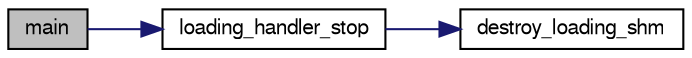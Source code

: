 digraph G
{
  bgcolor="transparent";
  edge [fontname="FreeSans",fontsize="10",labelfontname="FreeSans",labelfontsize="10"];
  node [fontname="FreeSans",fontsize="10",shape=record];
  rankdir=LR;
  Node1 [label="main",height=0.2,width=0.4,color="black", fillcolor="grey75", style="filled" fontcolor="black"];
  Node1 -> Node2 [color="midnightblue",fontsize="10",style="solid",fontname="FreeSans"];
  Node2 [label="loading_handler_stop",height=0.2,width=0.4,color="black",URL="$openvassd_8c.html#acb4efc7128acf41828229c8a39e64c80"];
  Node2 -> Node3 [color="midnightblue",fontsize="10",style="solid",fontname="FreeSans"];
  Node3 [label="destroy_loading_shm",height=0.2,width=0.4,color="black",URL="$pluginload_8c.html#a461f776ea45d557a09ba1a0b02e76452"];
}
